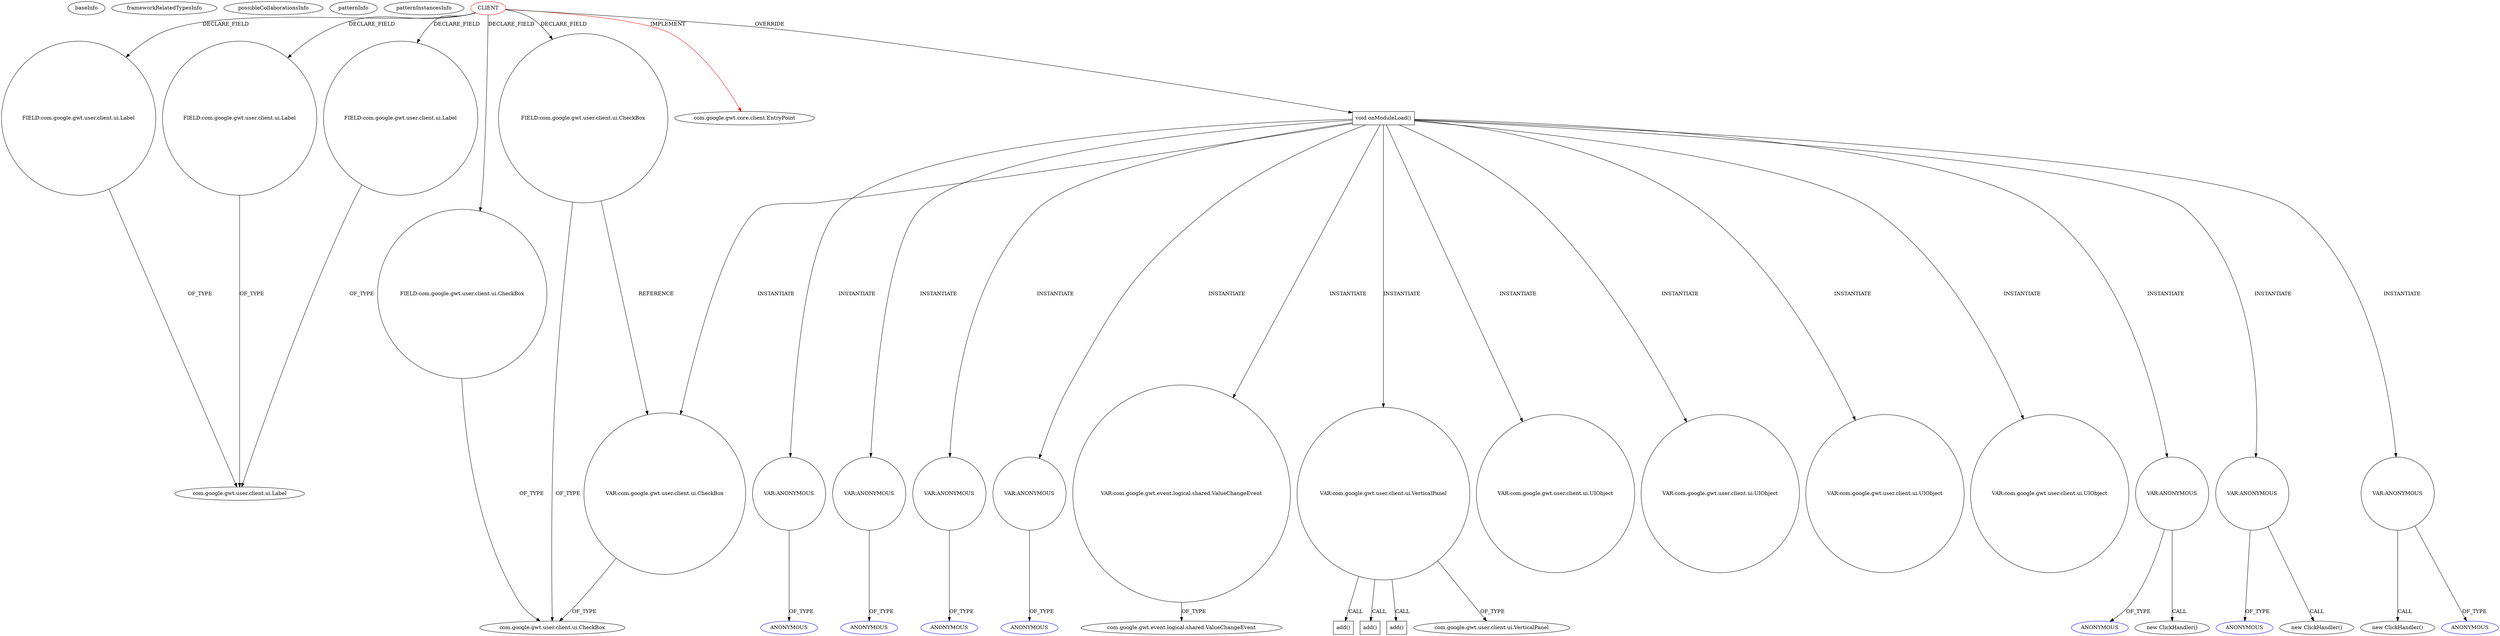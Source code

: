 digraph {
baseInfo[graphId=1179,category="pattern",isAnonymous=false,possibleRelation=false]
frameworkRelatedTypesInfo[0="com.google.gwt.core.client.EntryPoint"]
possibleCollaborationsInfo[]
patternInfo[frequency=2.0,patternRootClient=0]
patternInstancesInfo[0="akjava-WebTestMaker~/akjava-WebTestMaker/WebTestMaker-master/src/com/akjava/gwt/webtestmaker/client/WebTestMaker.java~WebTestMaker~655",1="Tok-Erwin~/Tok-Erwin/Erwin-master/src/main/java/erwin/client/Erwin.java~Erwin~388"]
16[label="FIELD:com.google.gwt.user.client.ui.CheckBox",vertexType="FIELD_DECLARATION",isFrameworkType=false,shape=circle]
100[label="VAR:com.google.gwt.user.client.ui.CheckBox",vertexType="VARIABLE_EXPRESION",isFrameworkType=false,shape=circle]
0[label="CLIENT",vertexType="ROOT_CLIENT_CLASS_DECLARATION",isFrameworkType=false,color=red]
10[label="FIELD:com.google.gwt.user.client.ui.CheckBox",vertexType="FIELD_DECLARATION",isFrameworkType=false,shape=circle]
6[label="FIELD:com.google.gwt.user.client.ui.Label",vertexType="FIELD_DECLARATION",isFrameworkType=false,shape=circle]
22[label="FIELD:com.google.gwt.user.client.ui.Label",vertexType="FIELD_DECLARATION",isFrameworkType=false,shape=circle]
26[label="FIELD:com.google.gwt.user.client.ui.Label",vertexType="FIELD_DECLARATION",isFrameworkType=false,shape=circle]
1[label="com.google.gwt.core.client.EntryPoint",vertexType="FRAMEWORK_INTERFACE_TYPE",isFrameworkType=false]
28[label="void onModuleLoad()",vertexType="OVERRIDING_METHOD_DECLARATION",isFrameworkType=false,shape=box]
300[label="VAR:com.google.gwt.user.client.ui.UIObject",vertexType="VARIABLE_EXPRESION",isFrameworkType=false,shape=circle]
56[label="VAR:com.google.gwt.user.client.ui.UIObject",vertexType="VARIABLE_EXPRESION",isFrameworkType=false,shape=circle]
166[label="VAR:com.google.gwt.user.client.ui.UIObject",vertexType="VARIABLE_EXPRESION",isFrameworkType=false,shape=circle]
179[label="VAR:com.google.gwt.user.client.ui.UIObject",vertexType="VARIABLE_EXPRESION",isFrameworkType=false,shape=circle]
190[label="VAR:ANONYMOUS",vertexType="VARIABLE_EXPRESION",isFrameworkType=false,shape=circle]
189[label="new ClickHandler()",vertexType="CONSTRUCTOR_CALL",isFrameworkType=false]
245[label="VAR:ANONYMOUS",vertexType="VARIABLE_EXPRESION",isFrameworkType=false,shape=circle]
244[label="new ClickHandler()",vertexType="CONSTRUCTOR_CALL",isFrameworkType=false]
113[label="VAR:ANONYMOUS",vertexType="VARIABLE_EXPRESION",isFrameworkType=false,shape=circle]
112[label="new ClickHandler()",vertexType="CONSTRUCTOR_CALL",isFrameworkType=false]
280[label="VAR:ANONYMOUS",vertexType="VARIABLE_EXPRESION",isFrameworkType=false,shape=circle]
266[label="VAR:ANONYMOUS",vertexType="VARIABLE_EXPRESION",isFrameworkType=false,shape=circle]
97[label="VAR:ANONYMOUS",vertexType="VARIABLE_EXPRESION",isFrameworkType=false,shape=circle]
149[label="VAR:ANONYMOUS",vertexType="VARIABLE_EXPRESION",isFrameworkType=false,shape=circle]
226[label="VAR:com.google.gwt.event.logical.shared.ValueChangeEvent",vertexType="VARIABLE_EXPRESION",isFrameworkType=false,shape=circle]
228[label="com.google.gwt.event.logical.shared.ValueChangeEvent",vertexType="FRAMEWORK_CLASS_TYPE",isFrameworkType=false]
191[label="ANONYMOUS",vertexType="REFERENCE_ANONYMOUS_DECLARATION",isFrameworkType=false,color=blue]
267[label="ANONYMOUS",vertexType="REFERENCE_ANONYMOUS_DECLARATION",isFrameworkType=false,color=blue]
98[label="ANONYMOUS",vertexType="REFERENCE_ANONYMOUS_DECLARATION",isFrameworkType=false,color=blue]
150[label="ANONYMOUS",vertexType="REFERENCE_ANONYMOUS_DECLARATION",isFrameworkType=false,color=blue]
281[label="ANONYMOUS",vertexType="REFERENCE_ANONYMOUS_DECLARATION",isFrameworkType=false,color=blue]
114[label="ANONYMOUS",vertexType="REFERENCE_ANONYMOUS_DECLARATION",isFrameworkType=false,color=blue]
246[label="ANONYMOUS",vertexType="REFERENCE_ANONYMOUS_DECLARATION",isFrameworkType=false,color=blue]
7[label="com.google.gwt.user.client.ui.Label",vertexType="FRAMEWORK_CLASS_TYPE",isFrameworkType=false]
11[label="com.google.gwt.user.client.ui.CheckBox",vertexType="FRAMEWORK_CLASS_TYPE",isFrameworkType=false]
39[label="VAR:com.google.gwt.user.client.ui.VerticalPanel",vertexType="VARIABLE_EXPRESION",isFrameworkType=false,shape=circle]
40[label="com.google.gwt.user.client.ui.VerticalPanel",vertexType="FRAMEWORK_CLASS_TYPE",isFrameworkType=false]
254[label="add()",vertexType="INSIDE_CALL",isFrameworkType=false,shape=box]
212[label="add()",vertexType="INSIDE_CALL",isFrameworkType=false,shape=box]
230[label="add()",vertexType="INSIDE_CALL",isFrameworkType=false,shape=box]
28->266[label="INSTANTIATE"]
10->11[label="OF_TYPE"]
28->245[label="INSTANTIATE"]
113->114[label="OF_TYPE"]
28->149[label="INSTANTIATE"]
39->230[label="CALL"]
16->100[label="REFERENCE"]
245->244[label="CALL"]
0->16[label="DECLARE_FIELD"]
28->100[label="INSTANTIATE"]
28->56[label="INSTANTIATE"]
149->150[label="OF_TYPE"]
28->179[label="INSTANTIATE"]
226->228[label="OF_TYPE"]
39->40[label="OF_TYPE"]
28->113[label="INSTANTIATE"]
6->7[label="OF_TYPE"]
26->7[label="OF_TYPE"]
266->267[label="OF_TYPE"]
190->191[label="OF_TYPE"]
100->11[label="OF_TYPE"]
190->189[label="CALL"]
113->112[label="CALL"]
28->280[label="INSTANTIATE"]
39->212[label="CALL"]
0->10[label="DECLARE_FIELD"]
0->28[label="OVERRIDE"]
280->281[label="OF_TYPE"]
22->7[label="OF_TYPE"]
39->254[label="CALL"]
0->26[label="DECLARE_FIELD"]
28->39[label="INSTANTIATE"]
245->246[label="OF_TYPE"]
0->22[label="DECLARE_FIELD"]
28->226[label="INSTANTIATE"]
16->11[label="OF_TYPE"]
28->166[label="INSTANTIATE"]
28->300[label="INSTANTIATE"]
28->97[label="INSTANTIATE"]
0->6[label="DECLARE_FIELD"]
97->98[label="OF_TYPE"]
28->190[label="INSTANTIATE"]
0->1[label="IMPLEMENT",color=red]
}
